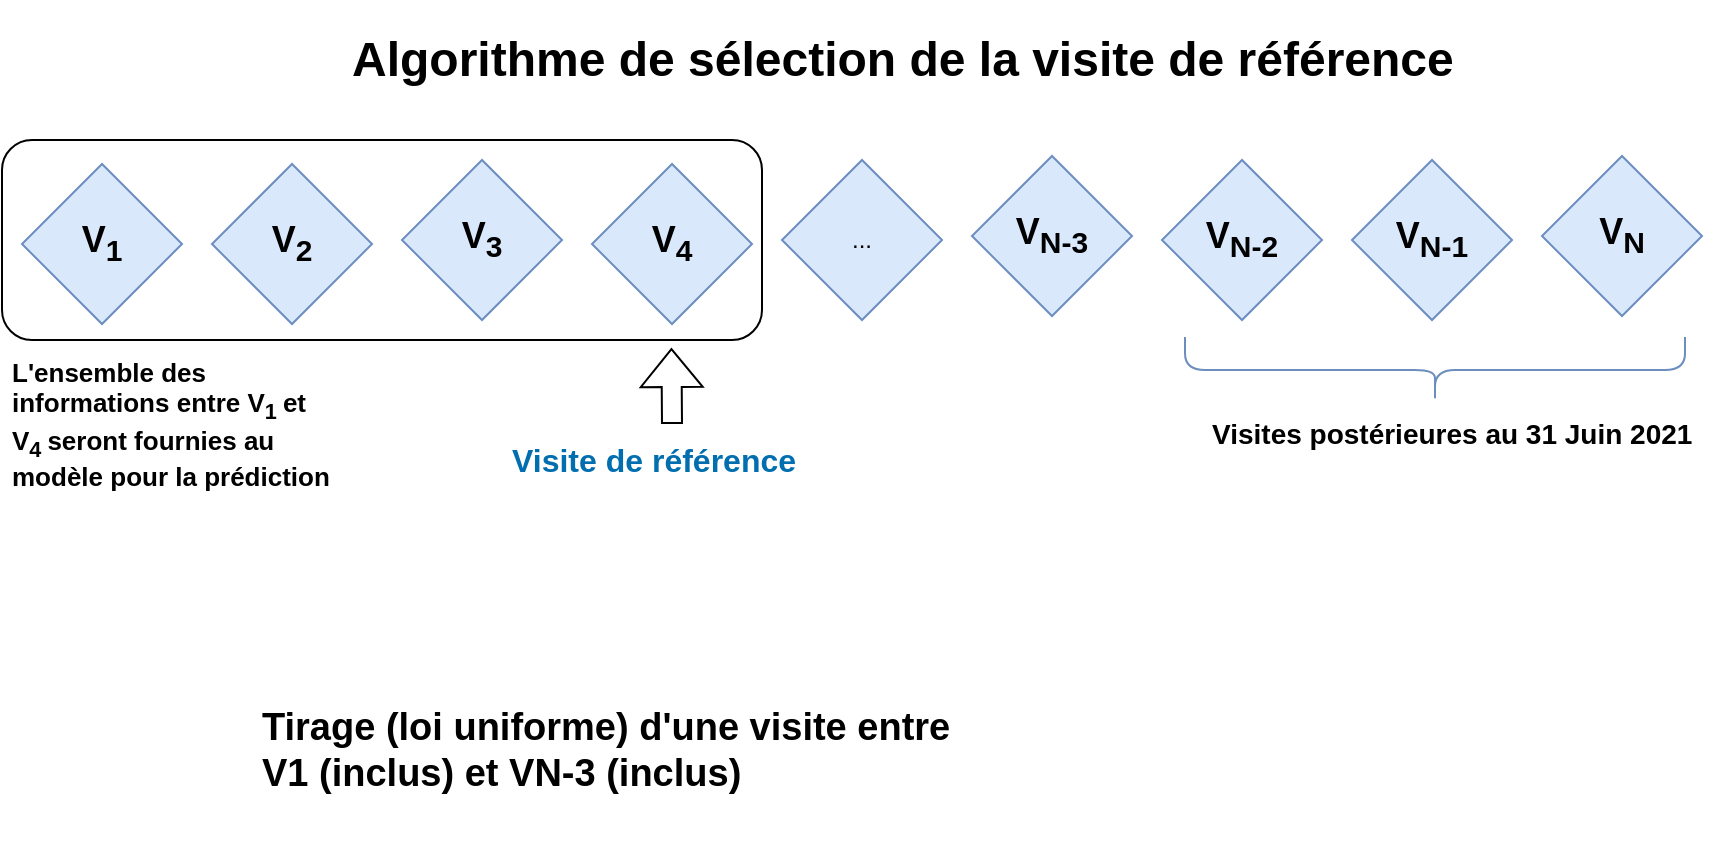 <mxfile version="22.0.0" type="github">
  <diagram name="Page-1" id="s_K_Jd9jlDhBgt5PAwLs">
    <mxGraphModel dx="1722" dy="571" grid="1" gridSize="10" guides="1" tooltips="1" connect="1" arrows="1" fold="1" page="1" pageScale="1" pageWidth="827" pageHeight="1169" math="0" shadow="0">
      <root>
        <mxCell id="0" />
        <mxCell id="1" parent="0" />
        <mxCell id="0n1geKt-CH7ygtrhN82R-22" value="" style="rounded=1;whiteSpace=wrap;html=1;fillColor=none;strokeWidth=1;" vertex="1" parent="1">
          <mxGeometry x="-130" y="280" width="380" height="100" as="geometry" />
        </mxCell>
        <mxCell id="0n1geKt-CH7ygtrhN82R-1" value="&lt;b&gt;&lt;font style=&quot;font-size: 18px;&quot;&gt;V&lt;sub&gt;N-3&lt;/sub&gt;&lt;/font&gt;&lt;/b&gt;" style="rhombus;whiteSpace=wrap;html=1;flipH=1;flipV=0;fillColor=#dae8fc;strokeColor=#6c8ebf;" vertex="1" parent="1">
          <mxGeometry x="355" y="288" width="80" height="80" as="geometry" />
        </mxCell>
        <mxCell id="0n1geKt-CH7ygtrhN82R-2" value="&lt;b&gt;&lt;font style=&quot;font-size: 18px;&quot;&gt;V&lt;sub&gt;N&lt;/sub&gt;&lt;/font&gt;&lt;/b&gt;" style="rhombus;whiteSpace=wrap;html=1;flipH=1;flipV=0;fillColor=#dae8fc;strokeColor=#6c8ebf;" vertex="1" parent="1">
          <mxGeometry x="640" y="288" width="80" height="80" as="geometry" />
        </mxCell>
        <mxCell id="0n1geKt-CH7ygtrhN82R-4" value="..." style="rhombus;whiteSpace=wrap;html=1;flipH=1;flipV=0;fillColor=#dae8fc;strokeColor=#6c8ebf;" vertex="1" parent="1">
          <mxGeometry x="260" y="290" width="80" height="80" as="geometry" />
        </mxCell>
        <mxCell id="0n1geKt-CH7ygtrhN82R-5" value="&lt;b&gt;&lt;font style=&quot;font-size: 18px;&quot;&gt;V&lt;sub&gt;N-2&lt;/sub&gt;&lt;/font&gt;&lt;/b&gt;" style="rhombus;whiteSpace=wrap;html=1;flipH=1;flipV=0;fillColor=#dae8fc;strokeColor=#6c8ebf;" vertex="1" parent="1">
          <mxGeometry x="450" y="290" width="80" height="80" as="geometry" />
        </mxCell>
        <mxCell id="0n1geKt-CH7ygtrhN82R-6" value="&lt;b&gt;&lt;font style=&quot;font-size: 18px;&quot;&gt;V&lt;sub&gt;N-1&lt;/sub&gt;&lt;/font&gt;&lt;/b&gt;" style="rhombus;whiteSpace=wrap;html=1;flipH=1;flipV=0;fillColor=#dae8fc;strokeColor=#6c8ebf;" vertex="1" parent="1">
          <mxGeometry x="545" y="290" width="80" height="80" as="geometry" />
        </mxCell>
        <mxCell id="0n1geKt-CH7ygtrhN82R-7" value="&lt;b&gt;&lt;font style=&quot;font-size: 18px;&quot;&gt;V&lt;sub&gt;3&lt;/sub&gt;&lt;/font&gt;&lt;/b&gt;" style="rhombus;whiteSpace=wrap;html=1;flipH=1;flipV=0;fillColor=#dae8fc;strokeColor=#6c8ebf;" vertex="1" parent="1">
          <mxGeometry x="70" y="290" width="80" height="80" as="geometry" />
        </mxCell>
        <mxCell id="0n1geKt-CH7ygtrhN82R-8" value="&lt;b&gt;&lt;font style=&quot;font-size: 18px;&quot;&gt;V&lt;sub&gt;1&lt;/sub&gt;&lt;/font&gt;&lt;/b&gt;" style="rhombus;whiteSpace=wrap;html=1;flipH=1;flipV=0;fillColor=#dae8fc;strokeColor=#6c8ebf;" vertex="1" parent="1">
          <mxGeometry x="-120" y="292" width="80" height="80" as="geometry" />
        </mxCell>
        <mxCell id="0n1geKt-CH7ygtrhN82R-9" value="&lt;b&gt;&lt;font style=&quot;font-size: 18px;&quot;&gt;V&lt;sub&gt;2&lt;/sub&gt;&lt;/font&gt;&lt;/b&gt;" style="rhombus;whiteSpace=wrap;html=1;flipH=1;flipV=0;fillColor=#dae8fc;strokeColor=#6c8ebf;" vertex="1" parent="1">
          <mxGeometry x="-25" y="292" width="80" height="80" as="geometry" />
        </mxCell>
        <mxCell id="0n1geKt-CH7ygtrhN82R-10" value="&lt;b&gt;&lt;font style=&quot;font-size: 18px;&quot;&gt;V&lt;sub&gt;4&lt;/sub&gt;&lt;/font&gt;&lt;/b&gt;" style="rhombus;whiteSpace=wrap;html=1;flipH=1;flipV=0;fillColor=#dae8fc;strokeColor=#6c8ebf;" vertex="1" parent="1">
          <mxGeometry x="165" y="292" width="80" height="80" as="geometry" />
        </mxCell>
        <mxCell id="0n1geKt-CH7ygtrhN82R-11" value="&lt;h1&gt;Algorithme de sélection de la visite de référence&lt;br&gt;&lt;/h1&gt;&lt;p&gt;&lt;br&gt;&lt;/p&gt;" style="text;html=1;strokeColor=none;fillColor=none;spacing=5;spacingTop=-20;whiteSpace=wrap;overflow=hidden;rounded=0;" vertex="1" parent="1">
          <mxGeometry x="40" y="220" width="625" height="40" as="geometry" />
        </mxCell>
        <mxCell id="0n1geKt-CH7ygtrhN82R-14" value="" style="shape=curlyBracket;whiteSpace=wrap;html=1;rounded=1;labelPosition=left;verticalLabelPosition=middle;align=right;verticalAlign=middle;flipV=1;rotation=-90;fillColor=#dae8fc;strokeColor=#6c8ebf;" vertex="1" parent="1">
          <mxGeometry x="570" y="270" width="33" height="250" as="geometry" />
        </mxCell>
        <mxCell id="0n1geKt-CH7ygtrhN82R-15" value="&lt;h1 style=&quot;font-size: 14px;&quot;&gt;Visites postérieures au 31 Juin 2021&lt;br&gt;&lt;/h1&gt;&lt;p&gt;&lt;br&gt;&lt;/p&gt;" style="text;html=1;strokeColor=none;fillColor=none;spacing=5;spacingTop=-20;whiteSpace=wrap;overflow=hidden;rounded=0;" vertex="1" parent="1">
          <mxGeometry x="470" y="420" width="260" height="20" as="geometry" />
        </mxCell>
        <mxCell id="0n1geKt-CH7ygtrhN82R-16" value="&lt;h1 style=&quot;font-size: 19px;&quot;&gt;Tirage (loi uniforme) d&#39;une visite entre V1 (inclus) et VN-3 (inclus) &lt;br&gt;&lt;/h1&gt;&lt;p&gt;&lt;br&gt;&lt;/p&gt;" style="text;html=1;strokeColor=none;fillColor=none;spacing=5;spacingTop=-20;whiteSpace=wrap;overflow=hidden;rounded=0;" vertex="1" parent="1">
          <mxGeometry x="-5" y="560" width="360" height="70" as="geometry" />
        </mxCell>
        <mxCell id="0n1geKt-CH7ygtrhN82R-18" value="&lt;h1 style=&quot;font-size: 16px;&quot;&gt;&lt;font style=&quot;font-size: 16px;&quot; color=&quot;#006eaf&quot;&gt;Visite de référence&lt;/font&gt;&lt;br&gt;&lt;/h1&gt;&lt;p&gt;&lt;br&gt;&lt;/p&gt;" style="text;html=1;strokeColor=none;fillColor=none;spacing=5;spacingTop=-20;whiteSpace=wrap;overflow=hidden;rounded=0;" vertex="1" parent="1">
          <mxGeometry x="120" y="430" width="170" height="30" as="geometry" />
        </mxCell>
        <mxCell id="0n1geKt-CH7ygtrhN82R-24" value="" style="shape=flexArrow;endArrow=classic;html=1;rounded=0;" edge="1" parent="1">
          <mxGeometry width="50" height="50" relative="1" as="geometry">
            <mxPoint x="205" y="422" as="sourcePoint" />
            <mxPoint x="204.72" y="384" as="targetPoint" />
          </mxGeometry>
        </mxCell>
        <mxCell id="0n1geKt-CH7ygtrhN82R-25" value="&lt;h1 style=&quot;font-size: 13px;&quot;&gt;&lt;font style=&quot;font-size: 13px;&quot;&gt;L&#39;ensemble des informations entre V&lt;sub style=&quot;&quot;&gt;1 &lt;/sub&gt;et V&lt;sub style=&quot;&quot;&gt;4 &lt;/sub&gt;seront fournies au modèle pour la prédiction &lt;br&gt;&lt;/font&gt;&lt;/h1&gt;&lt;h1 style=&quot;font-size: 13px;&quot;&gt;&lt;font style=&quot;font-size: 13px;&quot;&gt;&lt;sub&gt; &lt;/sub&gt;&lt;/font&gt;&lt;/h1&gt;" style="text;html=1;strokeColor=none;fillColor=none;spacing=5;spacingTop=-20;whiteSpace=wrap;overflow=hidden;rounded=0;" vertex="1" parent="1">
          <mxGeometry x="-130" y="390" width="170" height="70" as="geometry" />
        </mxCell>
      </root>
    </mxGraphModel>
  </diagram>
</mxfile>
